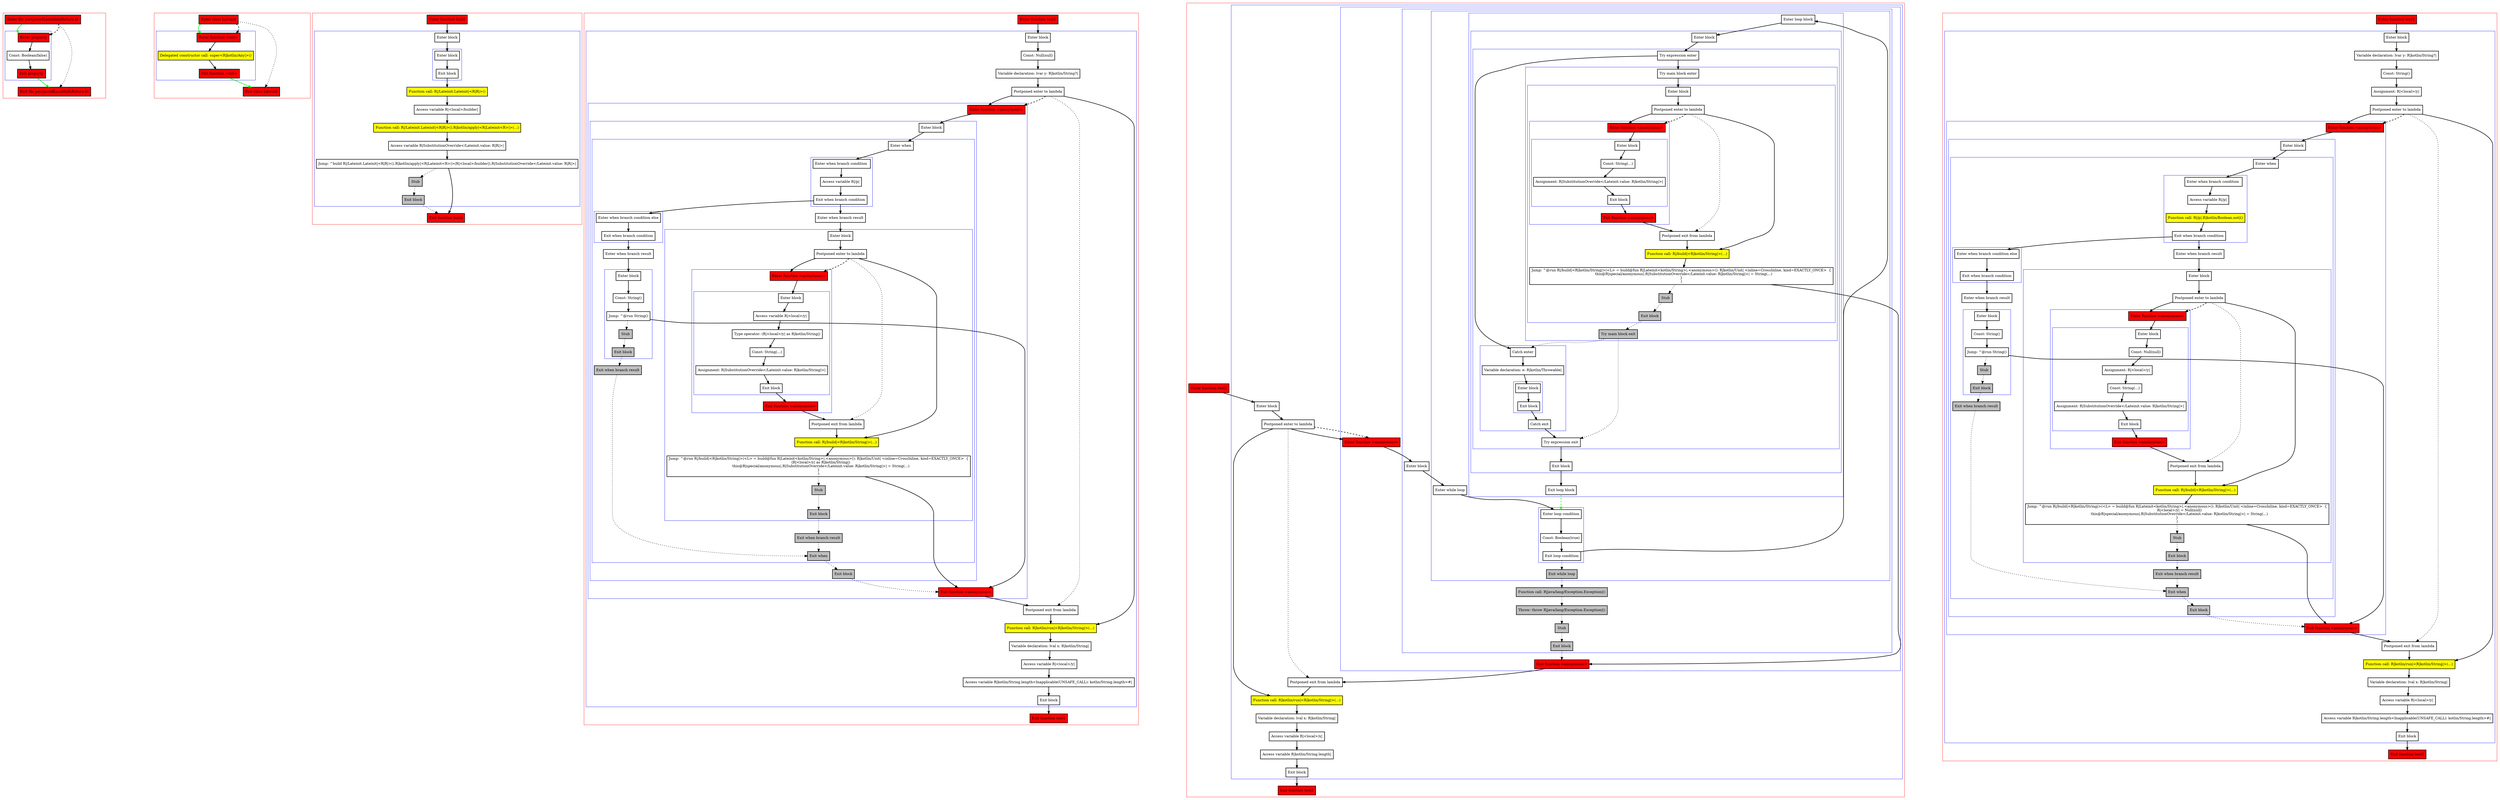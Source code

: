 digraph postponedLambdaInReturn_kt {
    graph [nodesep=3]
    node [shape=box penwidth=2]
    edge [penwidth=2]

    subgraph cluster_0 {
        color=red
        0 [label="Enter file postponedLambdaInReturn.kt" style="filled" fillcolor=red];
        subgraph cluster_1 {
            color=blue
            1 [label="Enter property" style="filled" fillcolor=red];
            2 [label="Const: Boolean(false)"];
            3 [label="Exit property" style="filled" fillcolor=red];
        }
        4 [label="Exit file postponedLambdaInReturn.kt" style="filled" fillcolor=red];
    }
    0 -> {1} [color=green];
    0 -> {4} [style=dotted];
    0 -> {1} [style=dashed];
    1 -> {2};
    2 -> {3};
    3 -> {4} [color=green];

    subgraph cluster_2 {
        color=red
        5 [label="Enter class Lateinit" style="filled" fillcolor=red];
        subgraph cluster_3 {
            color=blue
            6 [label="Enter function <init>" style="filled" fillcolor=red];
            7 [label="Delegated constructor call: super<R|kotlin/Any|>()" style="filled" fillcolor=yellow];
            8 [label="Exit function <init>" style="filled" fillcolor=red];
        }
        9 [label="Exit class Lateinit" style="filled" fillcolor=red];
    }
    5 -> {6} [color=green];
    5 -> {9} [style=dotted];
    5 -> {6} [style=dashed];
    6 -> {7};
    7 -> {8};
    8 -> {9} [color=green];

    subgraph cluster_4 {
        color=red
        10 [label="Enter function build" style="filled" fillcolor=red];
        subgraph cluster_5 {
            color=blue
            11 [label="Enter block"];
            subgraph cluster_6 {
                color=blue
                12 [label="Enter block"];
                13 [label="Exit block"];
            }
            14 [label="Function call: R|/Lateinit.Lateinit|<R|R|>()" style="filled" fillcolor=yellow];
            15 [label="Access variable R|<local>/builder|"];
            16 [label="Function call: R|/Lateinit.Lateinit|<R|R|>().R|kotlin/apply|<R|Lateinit<R>|>(...)" style="filled" fillcolor=yellow];
            17 [label="Access variable R|SubstitutionOverride</Lateinit.value: R|R|>|"];
            18 [label="Jump: ^build R|/Lateinit.Lateinit|<R|R|>().R|kotlin/apply|<R|Lateinit<R>|>(R|<local>/builder|).R|SubstitutionOverride</Lateinit.value: R|R|>|"];
            19 [label="Stub" style="filled" fillcolor=gray];
            20 [label="Exit block" style="filled" fillcolor=gray];
        }
        21 [label="Exit function build" style="filled" fillcolor=red];
    }
    10 -> {11};
    11 -> {12};
    12 -> {13};
    13 -> {14};
    14 -> {15};
    15 -> {16};
    16 -> {17};
    17 -> {18};
    18 -> {21};
    18 -> {19} [style=dotted];
    19 -> {20} [style=dotted];
    20 -> {21} [style=dotted];

    subgraph cluster_7 {
        color=red
        22 [label="Enter function test1" style="filled" fillcolor=red];
        subgraph cluster_8 {
            color=blue
            23 [label="Enter block"];
            24 [label="Const: Null(null)"];
            25 [label="Variable declaration: lvar y: R|kotlin/String?|"];
            26 [label="Postponed enter to lambda"];
            subgraph cluster_9 {
                color=blue
                27 [label="Enter function <anonymous>" style="filled" fillcolor=red];
                subgraph cluster_10 {
                    color=blue
                    28 [label="Enter block"];
                    subgraph cluster_11 {
                        color=blue
                        29 [label="Enter when"];
                        subgraph cluster_12 {
                            color=blue
                            30 [label="Enter when branch condition "];
                            31 [label="Access variable R|/p|"];
                            32 [label="Exit when branch condition"];
                        }
                        subgraph cluster_13 {
                            color=blue
                            33 [label="Enter when branch condition else"];
                            34 [label="Exit when branch condition"];
                        }
                        35 [label="Enter when branch result"];
                        subgraph cluster_14 {
                            color=blue
                            36 [label="Enter block"];
                            37 [label="Const: String()"];
                            38 [label="Jump: ^@run String()"];
                            39 [label="Stub" style="filled" fillcolor=gray];
                            40 [label="Exit block" style="filled" fillcolor=gray];
                        }
                        41 [label="Exit when branch result" style="filled" fillcolor=gray];
                        42 [label="Enter when branch result"];
                        subgraph cluster_15 {
                            color=blue
                            43 [label="Enter block"];
                            44 [label="Postponed enter to lambda"];
                            subgraph cluster_16 {
                                color=blue
                                45 [label="Enter function <anonymous>" style="filled" fillcolor=red];
                                subgraph cluster_17 {
                                    color=blue
                                    46 [label="Enter block"];
                                    47 [label="Access variable R|<local>/y|"];
                                    48 [label="Type operator: (R|<local>/y| as R|kotlin/String|)"];
                                    49 [label="Const: String(...)"];
                                    50 [label="Assignment: R|SubstitutionOverride</Lateinit.value: R|kotlin/String|>|"];
                                    51 [label="Exit block"];
                                }
                                52 [label="Exit function <anonymous>" style="filled" fillcolor=red];
                            }
                            53 [label="Postponed exit from lambda"];
                            54 [label="Function call: R|/build|<R|kotlin/String|>(...)" style="filled" fillcolor=yellow];
                            55 [label="Jump: ^@run R|/build|<R|kotlin/String|>(<L> = build@fun R|Lateinit<kotlin/String>|.<anonymous>(): R|kotlin/Unit| <inline=CrossInline, kind=EXACTLY_ONCE>  {
    (R|<local>/y| as R|kotlin/String|)
    this@R|special/anonymous|.R|SubstitutionOverride</Lateinit.value: R|kotlin/String|>| = String(...)
}
)"];
                            56 [label="Stub" style="filled" fillcolor=gray];
                            57 [label="Exit block" style="filled" fillcolor=gray];
                        }
                        58 [label="Exit when branch result" style="filled" fillcolor=gray];
                        59 [label="Exit when" style="filled" fillcolor=gray];
                    }
                    60 [label="Exit block" style="filled" fillcolor=gray];
                }
                61 [label="Exit function <anonymous>" style="filled" fillcolor=red];
            }
            62 [label="Postponed exit from lambda"];
            63 [label="Function call: R|kotlin/run|<R|kotlin/String|>(...)" style="filled" fillcolor=yellow];
            64 [label="Variable declaration: lval x: R|kotlin/String|"];
            65 [label="Access variable R|<local>/y|"];
            66 [label="Access variable R|kotlin/String.length<Inapplicable(UNSAFE_CALL): kotlin/String.length>#|"];
            67 [label="Exit block"];
        }
        68 [label="Exit function test1" style="filled" fillcolor=red];
    }
    22 -> {23};
    23 -> {24};
    24 -> {25};
    25 -> {26};
    26 -> {27 63};
    26 -> {62} [style=dotted];
    26 -> {27} [style=dashed];
    27 -> {28};
    28 -> {29};
    29 -> {30};
    30 -> {31};
    31 -> {32};
    32 -> {33 42};
    33 -> {34};
    34 -> {35};
    35 -> {36};
    36 -> {37};
    37 -> {38};
    38 -> {61};
    38 -> {39} [style=dotted];
    39 -> {40} [style=dotted];
    40 -> {41} [style=dotted];
    41 -> {59} [style=dotted];
    42 -> {43};
    43 -> {44};
    44 -> {45 54};
    44 -> {53} [style=dotted];
    44 -> {45} [style=dashed];
    45 -> {46};
    46 -> {47};
    47 -> {48};
    48 -> {49};
    49 -> {50};
    50 -> {51};
    51 -> {52};
    52 -> {53};
    53 -> {54};
    54 -> {55};
    55 -> {61};
    55 -> {56} [style=dotted];
    56 -> {57} [style=dotted];
    57 -> {58} [style=dotted];
    58 -> {59} [style=dotted];
    59 -> {60} [style=dotted];
    60 -> {61} [style=dotted];
    61 -> {62};
    62 -> {63};
    63 -> {64};
    64 -> {65};
    65 -> {66};
    66 -> {67};
    67 -> {68};

    subgraph cluster_18 {
        color=red
        69 [label="Enter function test2" style="filled" fillcolor=red];
        subgraph cluster_19 {
            color=blue
            70 [label="Enter block"];
            71 [label="Postponed enter to lambda"];
            subgraph cluster_20 {
                color=blue
                72 [label="Enter function <anonymous>" style="filled" fillcolor=red];
                subgraph cluster_21 {
                    color=blue
                    73 [label="Enter block"];
                    subgraph cluster_22 {
                        color=blue
                        74 [label="Enter while loop"];
                        subgraph cluster_23 {
                            color=blue
                            75 [label="Enter loop condition"];
                            76 [label="Const: Boolean(true)"];
                            77 [label="Exit loop condition"];
                        }
                        subgraph cluster_24 {
                            color=blue
                            78 [label="Enter loop block"];
                            subgraph cluster_25 {
                                color=blue
                                79 [label="Enter block"];
                                subgraph cluster_26 {
                                    color=blue
                                    80 [label="Try expression enter"];
                                    subgraph cluster_27 {
                                        color=blue
                                        81 [label="Try main block enter"];
                                        subgraph cluster_28 {
                                            color=blue
                                            82 [label="Enter block"];
                                            83 [label="Postponed enter to lambda"];
                                            subgraph cluster_29 {
                                                color=blue
                                                84 [label="Enter function <anonymous>" style="filled" fillcolor=red];
                                                subgraph cluster_30 {
                                                    color=blue
                                                    85 [label="Enter block"];
                                                    86 [label="Const: String(...)"];
                                                    87 [label="Assignment: R|SubstitutionOverride</Lateinit.value: R|kotlin/String|>|"];
                                                    88 [label="Exit block"];
                                                }
                                                89 [label="Exit function <anonymous>" style="filled" fillcolor=red];
                                            }
                                            90 [label="Postponed exit from lambda"];
                                            91 [label="Function call: R|/build|<R|kotlin/String|>(...)" style="filled" fillcolor=yellow];
                                            92 [label="Jump: ^@run R|/build|<R|kotlin/String|>(<L> = build@fun R|Lateinit<kotlin/String>|.<anonymous>(): R|kotlin/Unit| <inline=CrossInline, kind=EXACTLY_ONCE>  {
    this@R|special/anonymous|.R|SubstitutionOverride</Lateinit.value: R|kotlin/String|>| = String(...)
}
)"];
                                            93 [label="Stub" style="filled" fillcolor=gray];
                                            94 [label="Exit block" style="filled" fillcolor=gray];
                                        }
                                        95 [label="Try main block exit" style="filled" fillcolor=gray];
                                    }
                                    subgraph cluster_31 {
                                        color=blue
                                        96 [label="Catch enter"];
                                        97 [label="Variable declaration: e: R|kotlin/Throwable|"];
                                        subgraph cluster_32 {
                                            color=blue
                                            98 [label="Enter block"];
                                            99 [label="Exit block"];
                                        }
                                        100 [label="Catch exit"];
                                    }
                                    101 [label="Try expression exit"];
                                }
                                102 [label="Exit block"];
                            }
                            103 [label="Exit loop block"];
                        }
                        104 [label="Exit while loop" style="filled" fillcolor=gray];
                    }
                    105 [label="Function call: R|java/lang/Exception.Exception|()" style="filled" fillcolor=gray];
                    106 [label="Throw: throw R|java/lang/Exception.Exception|()" style="filled" fillcolor=gray];
                    107 [label="Stub" style="filled" fillcolor=gray];
                    108 [label="Exit block" style="filled" fillcolor=gray];
                }
                109 [label="Exit function <anonymous>" style="filled" fillcolor=red];
            }
            110 [label="Postponed exit from lambda"];
            111 [label="Function call: R|kotlin/run|<R|kotlin/String|>(...)" style="filled" fillcolor=yellow];
            112 [label="Variable declaration: lval x: R|kotlin/String|"];
            113 [label="Access variable R|<local>/x|"];
            114 [label="Access variable R|kotlin/String.length|"];
            115 [label="Exit block"];
        }
        116 [label="Exit function test2" style="filled" fillcolor=red];
    }
    69 -> {70};
    70 -> {71};
    71 -> {72 111};
    71 -> {110} [style=dotted];
    71 -> {72} [style=dashed];
    72 -> {73};
    73 -> {74};
    74 -> {75};
    75 -> {76};
    76 -> {77};
    77 -> {78};
    77 -> {104} [style=dotted];
    78 -> {79};
    79 -> {80};
    80 -> {81 96};
    81 -> {82};
    82 -> {83};
    83 -> {84 91};
    83 -> {90} [style=dotted];
    83 -> {84} [style=dashed];
    84 -> {85};
    85 -> {86};
    86 -> {87};
    87 -> {88};
    88 -> {89};
    89 -> {90};
    90 -> {91};
    91 -> {92};
    92 -> {109};
    92 -> {93} [style=dotted];
    93 -> {94} [style=dotted];
    94 -> {95} [style=dotted];
    95 -> {96 101} [style=dotted];
    96 -> {97};
    97 -> {98};
    98 -> {99};
    99 -> {100};
    100 -> {101};
    101 -> {102};
    102 -> {103};
    103 -> {75} [color=green style=dashed];
    104 -> {105} [style=dotted];
    105 -> {106} [style=dotted];
    106 -> {107} [style=dotted];
    107 -> {108} [style=dotted];
    108 -> {109} [style=dotted];
    109 -> {110};
    110 -> {111};
    111 -> {112};
    112 -> {113};
    113 -> {114};
    114 -> {115};
    115 -> {116};

    subgraph cluster_33 {
        color=red
        117 [label="Enter function test3" style="filled" fillcolor=red];
        subgraph cluster_34 {
            color=blue
            118 [label="Enter block"];
            119 [label="Variable declaration: lvar y: R|kotlin/String?|"];
            120 [label="Const: String()"];
            121 [label="Assignment: R|<local>/y|"];
            122 [label="Postponed enter to lambda"];
            subgraph cluster_35 {
                color=blue
                123 [label="Enter function <anonymous>" style="filled" fillcolor=red];
                subgraph cluster_36 {
                    color=blue
                    124 [label="Enter block"];
                    subgraph cluster_37 {
                        color=blue
                        125 [label="Enter when"];
                        subgraph cluster_38 {
                            color=blue
                            126 [label="Enter when branch condition "];
                            127 [label="Access variable R|/p|"];
                            128 [label="Function call: R|/p|.R|kotlin/Boolean.not|()" style="filled" fillcolor=yellow];
                            129 [label="Exit when branch condition"];
                        }
                        subgraph cluster_39 {
                            color=blue
                            130 [label="Enter when branch condition else"];
                            131 [label="Exit when branch condition"];
                        }
                        132 [label="Enter when branch result"];
                        subgraph cluster_40 {
                            color=blue
                            133 [label="Enter block"];
                            134 [label="Const: String()"];
                            135 [label="Jump: ^@run String()"];
                            136 [label="Stub" style="filled" fillcolor=gray];
                            137 [label="Exit block" style="filled" fillcolor=gray];
                        }
                        138 [label="Exit when branch result" style="filled" fillcolor=gray];
                        139 [label="Enter when branch result"];
                        subgraph cluster_41 {
                            color=blue
                            140 [label="Enter block"];
                            141 [label="Postponed enter to lambda"];
                            subgraph cluster_42 {
                                color=blue
                                142 [label="Enter function <anonymous>" style="filled" fillcolor=red];
                                subgraph cluster_43 {
                                    color=blue
                                    143 [label="Enter block"];
                                    144 [label="Const: Null(null)"];
                                    145 [label="Assignment: R|<local>/y|"];
                                    146 [label="Const: String(...)"];
                                    147 [label="Assignment: R|SubstitutionOverride</Lateinit.value: R|kotlin/String|>|"];
                                    148 [label="Exit block"];
                                }
                                149 [label="Exit function <anonymous>" style="filled" fillcolor=red];
                            }
                            150 [label="Postponed exit from lambda"];
                            151 [label="Function call: R|/build|<R|kotlin/String|>(...)" style="filled" fillcolor=yellow];
                            152 [label="Jump: ^@run R|/build|<R|kotlin/String|>(<L> = build@fun R|Lateinit<kotlin/String>|.<anonymous>(): R|kotlin/Unit| <inline=CrossInline, kind=EXACTLY_ONCE>  {
    R|<local>/y| = Null(null)
    this@R|special/anonymous|.R|SubstitutionOverride</Lateinit.value: R|kotlin/String|>| = String(...)
}
)"];
                            153 [label="Stub" style="filled" fillcolor=gray];
                            154 [label="Exit block" style="filled" fillcolor=gray];
                        }
                        155 [label="Exit when branch result" style="filled" fillcolor=gray];
                        156 [label="Exit when" style="filled" fillcolor=gray];
                    }
                    157 [label="Exit block" style="filled" fillcolor=gray];
                }
                158 [label="Exit function <anonymous>" style="filled" fillcolor=red];
            }
            159 [label="Postponed exit from lambda"];
            160 [label="Function call: R|kotlin/run|<R|kotlin/String|>(...)" style="filled" fillcolor=yellow];
            161 [label="Variable declaration: lval x: R|kotlin/String|"];
            162 [label="Access variable R|<local>/y|"];
            163 [label="Access variable R|kotlin/String.length<Inapplicable(UNSAFE_CALL): kotlin/String.length>#|"];
            164 [label="Exit block"];
        }
        165 [label="Exit function test3" style="filled" fillcolor=red];
    }
    117 -> {118};
    118 -> {119};
    119 -> {120};
    120 -> {121};
    121 -> {122};
    122 -> {123 160};
    122 -> {159} [style=dotted];
    122 -> {123} [style=dashed];
    123 -> {124};
    124 -> {125};
    125 -> {126};
    126 -> {127};
    127 -> {128};
    128 -> {129};
    129 -> {130 139};
    130 -> {131};
    131 -> {132};
    132 -> {133};
    133 -> {134};
    134 -> {135};
    135 -> {158};
    135 -> {136} [style=dotted];
    136 -> {137} [style=dotted];
    137 -> {138} [style=dotted];
    138 -> {156} [style=dotted];
    139 -> {140};
    140 -> {141};
    141 -> {142 151};
    141 -> {150} [style=dotted];
    141 -> {142} [style=dashed];
    142 -> {143};
    143 -> {144};
    144 -> {145};
    145 -> {146};
    146 -> {147};
    147 -> {148};
    148 -> {149};
    149 -> {150};
    150 -> {151};
    151 -> {152};
    152 -> {158};
    152 -> {153} [style=dotted];
    153 -> {154} [style=dotted];
    154 -> {155} [style=dotted];
    155 -> {156} [style=dotted];
    156 -> {157} [style=dotted];
    157 -> {158} [style=dotted];
    158 -> {159};
    159 -> {160};
    160 -> {161};
    161 -> {162};
    162 -> {163};
    163 -> {164};
    164 -> {165};

}

